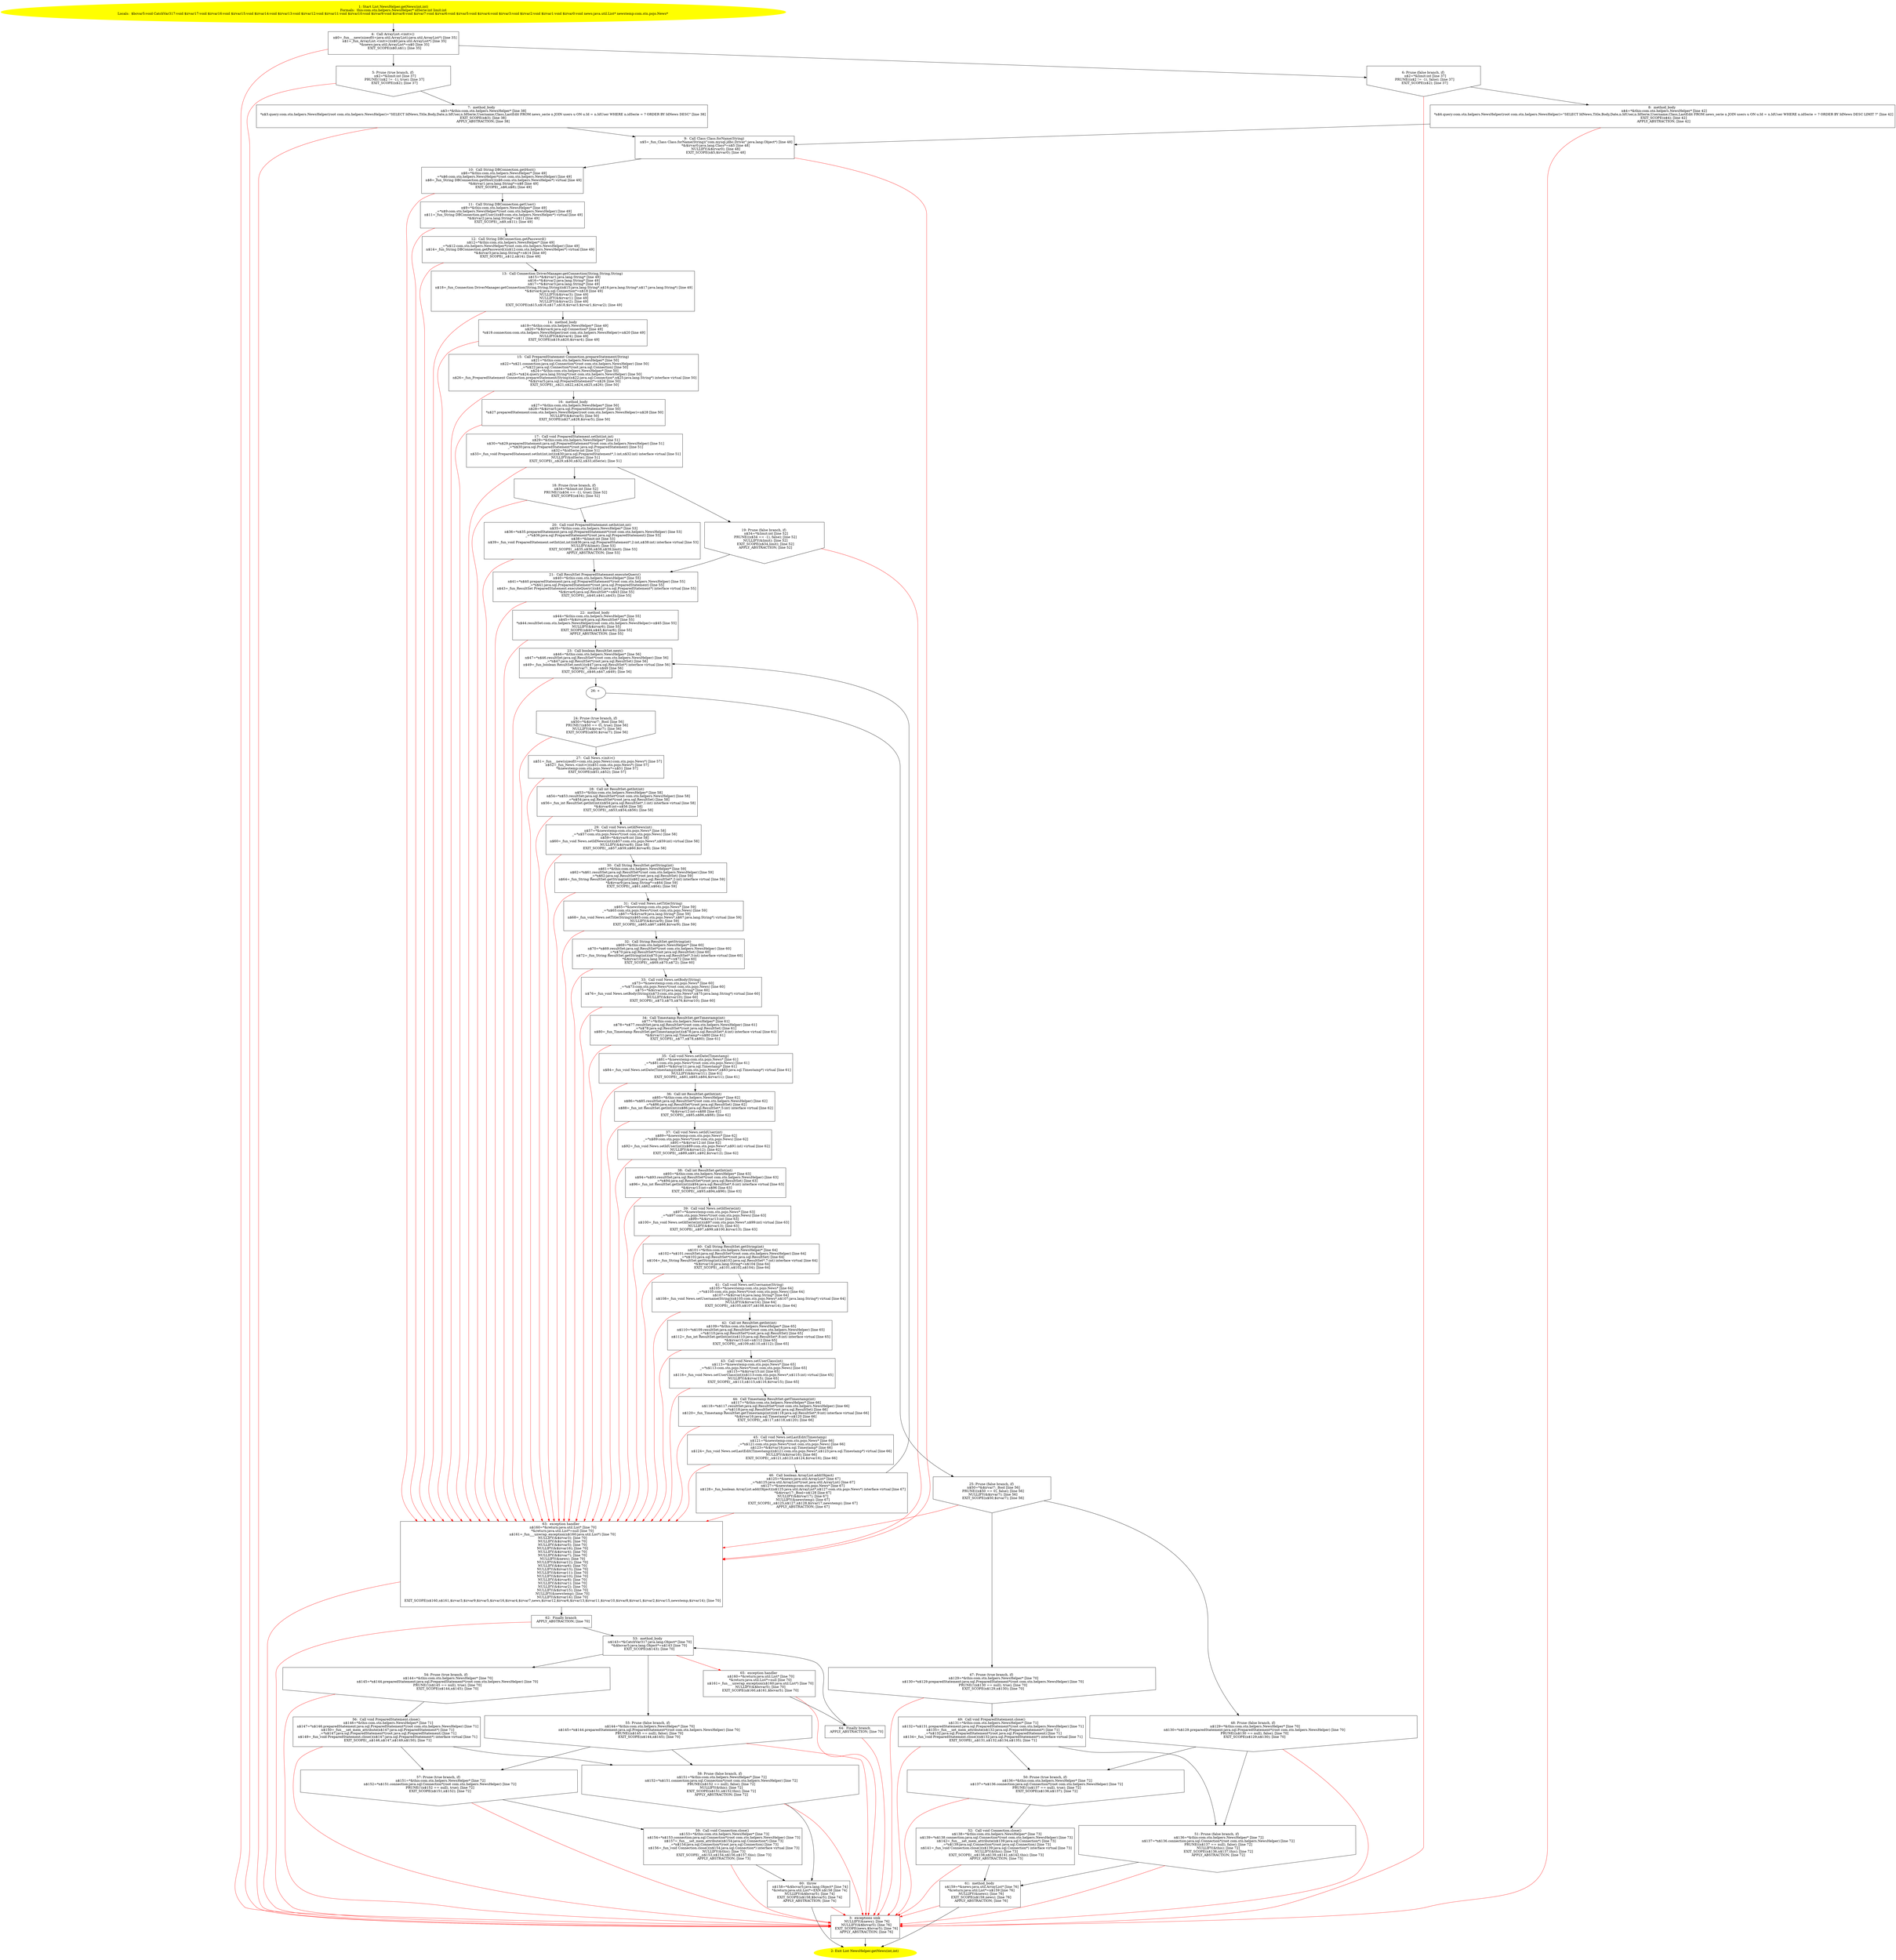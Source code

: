 /* @generated */
digraph cfg {
"com.stn.helpers.NewsHelper.getNews(int,int):java.util.List.8b5c34f546d5bacee451b9cadb6de6cc_1" [label="1: Start List NewsHelper.getNews(int,int)\nFormals:  this:com.stn.helpers.NewsHelper* idSerie:int limit:int\nLocals:  $bcvar5:void CatchVar317:void $irvar17:void $irvar16:void $irvar15:void $irvar14:void $irvar13:void $irvar12:void $irvar11:void $irvar10:void $irvar9:void $irvar8:void $irvar7:void $irvar6:void $irvar5:void $irvar4:void $irvar3:void $irvar2:void $irvar1:void $irvar0:void news:java.util.List* newstemp:com.stn.pojo.News* \n  " color=yellow style=filled]
	

	 "com.stn.helpers.NewsHelper.getNews(int,int):java.util.List.8b5c34f546d5bacee451b9cadb6de6cc_1" -> "com.stn.helpers.NewsHelper.getNews(int,int):java.util.List.8b5c34f546d5bacee451b9cadb6de6cc_4" ;
"com.stn.helpers.NewsHelper.getNews(int,int):java.util.List.8b5c34f546d5bacee451b9cadb6de6cc_2" [label="2: Exit List NewsHelper.getNews(int,int) \n  " color=yellow style=filled]
	

"com.stn.helpers.NewsHelper.getNews(int,int):java.util.List.8b5c34f546d5bacee451b9cadb6de6cc_3" [label="3:  exceptions sink \n   NULLIFY(&news); [line 76]\n  NULLIFY(&$bcvar5); [line 76]\n  EXIT_SCOPE(news,$bcvar5); [line 76]\n  APPLY_ABSTRACTION; [line 76]\n " shape="box"]
	

	 "com.stn.helpers.NewsHelper.getNews(int,int):java.util.List.8b5c34f546d5bacee451b9cadb6de6cc_3" -> "com.stn.helpers.NewsHelper.getNews(int,int):java.util.List.8b5c34f546d5bacee451b9cadb6de6cc_2" ;
"com.stn.helpers.NewsHelper.getNews(int,int):java.util.List.8b5c34f546d5bacee451b9cadb6de6cc_4" [label="4:  Call ArrayList.<init>() \n   n$0=_fun___new(sizeof(t=java.util.ArrayList):java.util.ArrayList*) [line 35]\n  n$1=_fun_ArrayList.<init>()(n$0:java.util.ArrayList*) [line 35]\n  *&news:java.util.ArrayList*=n$0 [line 35]\n  EXIT_SCOPE(n$0,n$1); [line 35]\n " shape="box"]
	

	 "com.stn.helpers.NewsHelper.getNews(int,int):java.util.List.8b5c34f546d5bacee451b9cadb6de6cc_4" -> "com.stn.helpers.NewsHelper.getNews(int,int):java.util.List.8b5c34f546d5bacee451b9cadb6de6cc_5" ;
	 "com.stn.helpers.NewsHelper.getNews(int,int):java.util.List.8b5c34f546d5bacee451b9cadb6de6cc_4" -> "com.stn.helpers.NewsHelper.getNews(int,int):java.util.List.8b5c34f546d5bacee451b9cadb6de6cc_6" ;
	 "com.stn.helpers.NewsHelper.getNews(int,int):java.util.List.8b5c34f546d5bacee451b9cadb6de6cc_4" -> "com.stn.helpers.NewsHelper.getNews(int,int):java.util.List.8b5c34f546d5bacee451b9cadb6de6cc_3" [color="red" ];
"com.stn.helpers.NewsHelper.getNews(int,int):java.util.List.8b5c34f546d5bacee451b9cadb6de6cc_5" [label="5: Prune (true branch, if) \n   n$2=*&limit:int [line 37]\n  PRUNE(!(n$2 != -1), true); [line 37]\n  EXIT_SCOPE(n$2); [line 37]\n " shape="invhouse"]
	

	 "com.stn.helpers.NewsHelper.getNews(int,int):java.util.List.8b5c34f546d5bacee451b9cadb6de6cc_5" -> "com.stn.helpers.NewsHelper.getNews(int,int):java.util.List.8b5c34f546d5bacee451b9cadb6de6cc_7" ;
	 "com.stn.helpers.NewsHelper.getNews(int,int):java.util.List.8b5c34f546d5bacee451b9cadb6de6cc_5" -> "com.stn.helpers.NewsHelper.getNews(int,int):java.util.List.8b5c34f546d5bacee451b9cadb6de6cc_3" [color="red" ];
"com.stn.helpers.NewsHelper.getNews(int,int):java.util.List.8b5c34f546d5bacee451b9cadb6de6cc_6" [label="6: Prune (false branch, if) \n   n$2=*&limit:int [line 37]\n  PRUNE((n$2 != -1), false); [line 37]\n  EXIT_SCOPE(n$2); [line 37]\n " shape="invhouse"]
	

	 "com.stn.helpers.NewsHelper.getNews(int,int):java.util.List.8b5c34f546d5bacee451b9cadb6de6cc_6" -> "com.stn.helpers.NewsHelper.getNews(int,int):java.util.List.8b5c34f546d5bacee451b9cadb6de6cc_8" ;
	 "com.stn.helpers.NewsHelper.getNews(int,int):java.util.List.8b5c34f546d5bacee451b9cadb6de6cc_6" -> "com.stn.helpers.NewsHelper.getNews(int,int):java.util.List.8b5c34f546d5bacee451b9cadb6de6cc_3" [color="red" ];
"com.stn.helpers.NewsHelper.getNews(int,int):java.util.List.8b5c34f546d5bacee451b9cadb6de6cc_7" [label="7:  method_body \n   n$3=*&this:com.stn.helpers.NewsHelper* [line 38]\n  *n$3.query:com.stn.helpers.NewsHelper(root com.stn.helpers.NewsHelper)=\"SELECT IdNews,Title,Body,Date,n.IdUser,n.IdSerie,Username,Class,LastEdit FROM news_serie n JOIN users u ON u.Id = n.IdUser WHERE n.idSerie = ? ORDER BY IdNews DESC\" [line 38]\n  EXIT_SCOPE(n$3); [line 38]\n  APPLY_ABSTRACTION; [line 38]\n " shape="box"]
	

	 "com.stn.helpers.NewsHelper.getNews(int,int):java.util.List.8b5c34f546d5bacee451b9cadb6de6cc_7" -> "com.stn.helpers.NewsHelper.getNews(int,int):java.util.List.8b5c34f546d5bacee451b9cadb6de6cc_9" ;
	 "com.stn.helpers.NewsHelper.getNews(int,int):java.util.List.8b5c34f546d5bacee451b9cadb6de6cc_7" -> "com.stn.helpers.NewsHelper.getNews(int,int):java.util.List.8b5c34f546d5bacee451b9cadb6de6cc_3" [color="red" ];
"com.stn.helpers.NewsHelper.getNews(int,int):java.util.List.8b5c34f546d5bacee451b9cadb6de6cc_8" [label="8:  method_body \n   n$4=*&this:com.stn.helpers.NewsHelper* [line 42]\n  *n$4.query:com.stn.helpers.NewsHelper(root com.stn.helpers.NewsHelper)=\"SELECT IdNews,Title,Body,Date,n.IdUser,n.IdSerie,Username,Class,LastEdit FROM news_serie n JOIN users u ON u.Id = n.IdUser WHERE n.idSerie = ? ORDER BY IdNews DESC LIMIT ?\" [line 42]\n  EXIT_SCOPE(n$4); [line 42]\n  APPLY_ABSTRACTION; [line 42]\n " shape="box"]
	

	 "com.stn.helpers.NewsHelper.getNews(int,int):java.util.List.8b5c34f546d5bacee451b9cadb6de6cc_8" -> "com.stn.helpers.NewsHelper.getNews(int,int):java.util.List.8b5c34f546d5bacee451b9cadb6de6cc_9" ;
	 "com.stn.helpers.NewsHelper.getNews(int,int):java.util.List.8b5c34f546d5bacee451b9cadb6de6cc_8" -> "com.stn.helpers.NewsHelper.getNews(int,int):java.util.List.8b5c34f546d5bacee451b9cadb6de6cc_3" [color="red" ];
"com.stn.helpers.NewsHelper.getNews(int,int):java.util.List.8b5c34f546d5bacee451b9cadb6de6cc_9" [label="9:  Call Class Class.forName(String) \n   n$5=_fun_Class Class.forName(String)(\"com.mysql.jdbc.Driver\":java.lang.Object*) [line 48]\n  *&$irvar0:java.lang.Class*=n$5 [line 48]\n  NULLIFY(&$irvar0); [line 48]\n  EXIT_SCOPE(n$5,$irvar0); [line 48]\n " shape="box"]
	

	 "com.stn.helpers.NewsHelper.getNews(int,int):java.util.List.8b5c34f546d5bacee451b9cadb6de6cc_9" -> "com.stn.helpers.NewsHelper.getNews(int,int):java.util.List.8b5c34f546d5bacee451b9cadb6de6cc_10" ;
	 "com.stn.helpers.NewsHelper.getNews(int,int):java.util.List.8b5c34f546d5bacee451b9cadb6de6cc_9" -> "com.stn.helpers.NewsHelper.getNews(int,int):java.util.List.8b5c34f546d5bacee451b9cadb6de6cc_63" [color="red" ];
"com.stn.helpers.NewsHelper.getNews(int,int):java.util.List.8b5c34f546d5bacee451b9cadb6de6cc_10" [label="10:  Call String DBConnection.getHost() \n   n$6=*&this:com.stn.helpers.NewsHelper* [line 49]\n  _=*n$6:com.stn.helpers.NewsHelper*(root com.stn.helpers.NewsHelper) [line 49]\n  n$8=_fun_String DBConnection.getHost()(n$6:com.stn.helpers.NewsHelper*) virtual [line 49]\n  *&$irvar1:java.lang.String*=n$8 [line 49]\n  EXIT_SCOPE(_,n$6,n$8); [line 49]\n " shape="box"]
	

	 "com.stn.helpers.NewsHelper.getNews(int,int):java.util.List.8b5c34f546d5bacee451b9cadb6de6cc_10" -> "com.stn.helpers.NewsHelper.getNews(int,int):java.util.List.8b5c34f546d5bacee451b9cadb6de6cc_11" ;
	 "com.stn.helpers.NewsHelper.getNews(int,int):java.util.List.8b5c34f546d5bacee451b9cadb6de6cc_10" -> "com.stn.helpers.NewsHelper.getNews(int,int):java.util.List.8b5c34f546d5bacee451b9cadb6de6cc_63" [color="red" ];
"com.stn.helpers.NewsHelper.getNews(int,int):java.util.List.8b5c34f546d5bacee451b9cadb6de6cc_11" [label="11:  Call String DBConnection.getUser() \n   n$9=*&this:com.stn.helpers.NewsHelper* [line 49]\n  _=*n$9:com.stn.helpers.NewsHelper*(root com.stn.helpers.NewsHelper) [line 49]\n  n$11=_fun_String DBConnection.getUser()(n$9:com.stn.helpers.NewsHelper*) virtual [line 49]\n  *&$irvar2:java.lang.String*=n$11 [line 49]\n  EXIT_SCOPE(_,n$9,n$11); [line 49]\n " shape="box"]
	

	 "com.stn.helpers.NewsHelper.getNews(int,int):java.util.List.8b5c34f546d5bacee451b9cadb6de6cc_11" -> "com.stn.helpers.NewsHelper.getNews(int,int):java.util.List.8b5c34f546d5bacee451b9cadb6de6cc_12" ;
	 "com.stn.helpers.NewsHelper.getNews(int,int):java.util.List.8b5c34f546d5bacee451b9cadb6de6cc_11" -> "com.stn.helpers.NewsHelper.getNews(int,int):java.util.List.8b5c34f546d5bacee451b9cadb6de6cc_63" [color="red" ];
"com.stn.helpers.NewsHelper.getNews(int,int):java.util.List.8b5c34f546d5bacee451b9cadb6de6cc_12" [label="12:  Call String DBConnection.getPassword() \n   n$12=*&this:com.stn.helpers.NewsHelper* [line 49]\n  _=*n$12:com.stn.helpers.NewsHelper*(root com.stn.helpers.NewsHelper) [line 49]\n  n$14=_fun_String DBConnection.getPassword()(n$12:com.stn.helpers.NewsHelper*) virtual [line 49]\n  *&$irvar3:java.lang.String*=n$14 [line 49]\n  EXIT_SCOPE(_,n$12,n$14); [line 49]\n " shape="box"]
	

	 "com.stn.helpers.NewsHelper.getNews(int,int):java.util.List.8b5c34f546d5bacee451b9cadb6de6cc_12" -> "com.stn.helpers.NewsHelper.getNews(int,int):java.util.List.8b5c34f546d5bacee451b9cadb6de6cc_13" ;
	 "com.stn.helpers.NewsHelper.getNews(int,int):java.util.List.8b5c34f546d5bacee451b9cadb6de6cc_12" -> "com.stn.helpers.NewsHelper.getNews(int,int):java.util.List.8b5c34f546d5bacee451b9cadb6de6cc_63" [color="red" ];
"com.stn.helpers.NewsHelper.getNews(int,int):java.util.List.8b5c34f546d5bacee451b9cadb6de6cc_13" [label="13:  Call Connection DriverManager.getConnection(String,String,String) \n   n$15=*&$irvar1:java.lang.String* [line 49]\n  n$16=*&$irvar2:java.lang.String* [line 49]\n  n$17=*&$irvar3:java.lang.String* [line 49]\n  n$18=_fun_Connection DriverManager.getConnection(String,String,String)(n$15:java.lang.String*,n$16:java.lang.String*,n$17:java.lang.String*) [line 49]\n  *&$irvar4:java.sql.Connection*=n$18 [line 49]\n  NULLIFY(&$irvar3); [line 49]\n  NULLIFY(&$irvar1); [line 49]\n  NULLIFY(&$irvar2); [line 49]\n  EXIT_SCOPE(n$15,n$16,n$17,n$18,$irvar3,$irvar1,$irvar2); [line 49]\n " shape="box"]
	

	 "com.stn.helpers.NewsHelper.getNews(int,int):java.util.List.8b5c34f546d5bacee451b9cadb6de6cc_13" -> "com.stn.helpers.NewsHelper.getNews(int,int):java.util.List.8b5c34f546d5bacee451b9cadb6de6cc_14" ;
	 "com.stn.helpers.NewsHelper.getNews(int,int):java.util.List.8b5c34f546d5bacee451b9cadb6de6cc_13" -> "com.stn.helpers.NewsHelper.getNews(int,int):java.util.List.8b5c34f546d5bacee451b9cadb6de6cc_63" [color="red" ];
"com.stn.helpers.NewsHelper.getNews(int,int):java.util.List.8b5c34f546d5bacee451b9cadb6de6cc_14" [label="14:  method_body \n   n$19=*&this:com.stn.helpers.NewsHelper* [line 49]\n  n$20=*&$irvar4:java.sql.Connection* [line 49]\n  *n$19.connection:com.stn.helpers.NewsHelper(root com.stn.helpers.NewsHelper)=n$20 [line 49]\n  NULLIFY(&$irvar4); [line 49]\n  EXIT_SCOPE(n$19,n$20,$irvar4); [line 49]\n " shape="box"]
	

	 "com.stn.helpers.NewsHelper.getNews(int,int):java.util.List.8b5c34f546d5bacee451b9cadb6de6cc_14" -> "com.stn.helpers.NewsHelper.getNews(int,int):java.util.List.8b5c34f546d5bacee451b9cadb6de6cc_15" ;
	 "com.stn.helpers.NewsHelper.getNews(int,int):java.util.List.8b5c34f546d5bacee451b9cadb6de6cc_14" -> "com.stn.helpers.NewsHelper.getNews(int,int):java.util.List.8b5c34f546d5bacee451b9cadb6de6cc_63" [color="red" ];
"com.stn.helpers.NewsHelper.getNews(int,int):java.util.List.8b5c34f546d5bacee451b9cadb6de6cc_15" [label="15:  Call PreparedStatement Connection.prepareStatement(String) \n   n$21=*&this:com.stn.helpers.NewsHelper* [line 50]\n  n$22=*n$21.connection:java.sql.Connection*(root com.stn.helpers.NewsHelper) [line 50]\n  _=*n$22:java.sql.Connection*(root java.sql.Connection) [line 50]\n  n$24=*&this:com.stn.helpers.NewsHelper* [line 50]\n  n$25=*n$24.query:java.lang.String*(root com.stn.helpers.NewsHelper) [line 50]\n  n$26=_fun_PreparedStatement Connection.prepareStatement(String)(n$22:java.sql.Connection*,n$25:java.lang.String*) interface virtual [line 50]\n  *&$irvar5:java.sql.PreparedStatement*=n$26 [line 50]\n  EXIT_SCOPE(_,n$21,n$22,n$24,n$25,n$26); [line 50]\n " shape="box"]
	

	 "com.stn.helpers.NewsHelper.getNews(int,int):java.util.List.8b5c34f546d5bacee451b9cadb6de6cc_15" -> "com.stn.helpers.NewsHelper.getNews(int,int):java.util.List.8b5c34f546d5bacee451b9cadb6de6cc_16" ;
	 "com.stn.helpers.NewsHelper.getNews(int,int):java.util.List.8b5c34f546d5bacee451b9cadb6de6cc_15" -> "com.stn.helpers.NewsHelper.getNews(int,int):java.util.List.8b5c34f546d5bacee451b9cadb6de6cc_63" [color="red" ];
"com.stn.helpers.NewsHelper.getNews(int,int):java.util.List.8b5c34f546d5bacee451b9cadb6de6cc_16" [label="16:  method_body \n   n$27=*&this:com.stn.helpers.NewsHelper* [line 50]\n  n$28=*&$irvar5:java.sql.PreparedStatement* [line 50]\n  *n$27.preparedStatement:com.stn.helpers.NewsHelper(root com.stn.helpers.NewsHelper)=n$28 [line 50]\n  NULLIFY(&$irvar5); [line 50]\n  EXIT_SCOPE(n$27,n$28,$irvar5); [line 50]\n " shape="box"]
	

	 "com.stn.helpers.NewsHelper.getNews(int,int):java.util.List.8b5c34f546d5bacee451b9cadb6de6cc_16" -> "com.stn.helpers.NewsHelper.getNews(int,int):java.util.List.8b5c34f546d5bacee451b9cadb6de6cc_17" ;
	 "com.stn.helpers.NewsHelper.getNews(int,int):java.util.List.8b5c34f546d5bacee451b9cadb6de6cc_16" -> "com.stn.helpers.NewsHelper.getNews(int,int):java.util.List.8b5c34f546d5bacee451b9cadb6de6cc_63" [color="red" ];
"com.stn.helpers.NewsHelper.getNews(int,int):java.util.List.8b5c34f546d5bacee451b9cadb6de6cc_17" [label="17:  Call void PreparedStatement.setInt(int,int) \n   n$29=*&this:com.stn.helpers.NewsHelper* [line 51]\n  n$30=*n$29.preparedStatement:java.sql.PreparedStatement*(root com.stn.helpers.NewsHelper) [line 51]\n  _=*n$30:java.sql.PreparedStatement*(root java.sql.PreparedStatement) [line 51]\n  n$32=*&idSerie:int [line 51]\n  n$33=_fun_void PreparedStatement.setInt(int,int)(n$30:java.sql.PreparedStatement*,1:int,n$32:int) interface virtual [line 51]\n  NULLIFY(&idSerie); [line 51]\n  EXIT_SCOPE(_,n$29,n$30,n$32,n$33,idSerie); [line 51]\n " shape="box"]
	

	 "com.stn.helpers.NewsHelper.getNews(int,int):java.util.List.8b5c34f546d5bacee451b9cadb6de6cc_17" -> "com.stn.helpers.NewsHelper.getNews(int,int):java.util.List.8b5c34f546d5bacee451b9cadb6de6cc_18" ;
	 "com.stn.helpers.NewsHelper.getNews(int,int):java.util.List.8b5c34f546d5bacee451b9cadb6de6cc_17" -> "com.stn.helpers.NewsHelper.getNews(int,int):java.util.List.8b5c34f546d5bacee451b9cadb6de6cc_19" ;
	 "com.stn.helpers.NewsHelper.getNews(int,int):java.util.List.8b5c34f546d5bacee451b9cadb6de6cc_17" -> "com.stn.helpers.NewsHelper.getNews(int,int):java.util.List.8b5c34f546d5bacee451b9cadb6de6cc_63" [color="red" ];
"com.stn.helpers.NewsHelper.getNews(int,int):java.util.List.8b5c34f546d5bacee451b9cadb6de6cc_18" [label="18: Prune (true branch, if) \n   n$34=*&limit:int [line 52]\n  PRUNE(!(n$34 == -1), true); [line 52]\n  EXIT_SCOPE(n$34); [line 52]\n " shape="invhouse"]
	

	 "com.stn.helpers.NewsHelper.getNews(int,int):java.util.List.8b5c34f546d5bacee451b9cadb6de6cc_18" -> "com.stn.helpers.NewsHelper.getNews(int,int):java.util.List.8b5c34f546d5bacee451b9cadb6de6cc_20" ;
	 "com.stn.helpers.NewsHelper.getNews(int,int):java.util.List.8b5c34f546d5bacee451b9cadb6de6cc_18" -> "com.stn.helpers.NewsHelper.getNews(int,int):java.util.List.8b5c34f546d5bacee451b9cadb6de6cc_63" [color="red" ];
"com.stn.helpers.NewsHelper.getNews(int,int):java.util.List.8b5c34f546d5bacee451b9cadb6de6cc_19" [label="19: Prune (false branch, if) \n   n$34=*&limit:int [line 52]\n  PRUNE((n$34 == -1), false); [line 52]\n  NULLIFY(&limit); [line 52]\n  EXIT_SCOPE(n$34,limit); [line 52]\n  APPLY_ABSTRACTION; [line 52]\n " shape="invhouse"]
	

	 "com.stn.helpers.NewsHelper.getNews(int,int):java.util.List.8b5c34f546d5bacee451b9cadb6de6cc_19" -> "com.stn.helpers.NewsHelper.getNews(int,int):java.util.List.8b5c34f546d5bacee451b9cadb6de6cc_21" ;
	 "com.stn.helpers.NewsHelper.getNews(int,int):java.util.List.8b5c34f546d5bacee451b9cadb6de6cc_19" -> "com.stn.helpers.NewsHelper.getNews(int,int):java.util.List.8b5c34f546d5bacee451b9cadb6de6cc_63" [color="red" ];
"com.stn.helpers.NewsHelper.getNews(int,int):java.util.List.8b5c34f546d5bacee451b9cadb6de6cc_20" [label="20:  Call void PreparedStatement.setInt(int,int) \n   n$35=*&this:com.stn.helpers.NewsHelper* [line 53]\n  n$36=*n$35.preparedStatement:java.sql.PreparedStatement*(root com.stn.helpers.NewsHelper) [line 53]\n  _=*n$36:java.sql.PreparedStatement*(root java.sql.PreparedStatement) [line 53]\n  n$38=*&limit:int [line 53]\n  n$39=_fun_void PreparedStatement.setInt(int,int)(n$36:java.sql.PreparedStatement*,2:int,n$38:int) interface virtual [line 53]\n  NULLIFY(&limit); [line 53]\n  EXIT_SCOPE(_,n$35,n$36,n$38,n$39,limit); [line 53]\n  APPLY_ABSTRACTION; [line 53]\n " shape="box"]
	

	 "com.stn.helpers.NewsHelper.getNews(int,int):java.util.List.8b5c34f546d5bacee451b9cadb6de6cc_20" -> "com.stn.helpers.NewsHelper.getNews(int,int):java.util.List.8b5c34f546d5bacee451b9cadb6de6cc_21" ;
	 "com.stn.helpers.NewsHelper.getNews(int,int):java.util.List.8b5c34f546d5bacee451b9cadb6de6cc_20" -> "com.stn.helpers.NewsHelper.getNews(int,int):java.util.List.8b5c34f546d5bacee451b9cadb6de6cc_63" [color="red" ];
"com.stn.helpers.NewsHelper.getNews(int,int):java.util.List.8b5c34f546d5bacee451b9cadb6de6cc_21" [label="21:  Call ResultSet PreparedStatement.executeQuery() \n   n$40=*&this:com.stn.helpers.NewsHelper* [line 55]\n  n$41=*n$40.preparedStatement:java.sql.PreparedStatement*(root com.stn.helpers.NewsHelper) [line 55]\n  _=*n$41:java.sql.PreparedStatement*(root java.sql.PreparedStatement) [line 55]\n  n$43=_fun_ResultSet PreparedStatement.executeQuery()(n$41:java.sql.PreparedStatement*) interface virtual [line 55]\n  *&$irvar6:java.sql.ResultSet*=n$43 [line 55]\n  EXIT_SCOPE(_,n$40,n$41,n$43); [line 55]\n " shape="box"]
	

	 "com.stn.helpers.NewsHelper.getNews(int,int):java.util.List.8b5c34f546d5bacee451b9cadb6de6cc_21" -> "com.stn.helpers.NewsHelper.getNews(int,int):java.util.List.8b5c34f546d5bacee451b9cadb6de6cc_22" ;
	 "com.stn.helpers.NewsHelper.getNews(int,int):java.util.List.8b5c34f546d5bacee451b9cadb6de6cc_21" -> "com.stn.helpers.NewsHelper.getNews(int,int):java.util.List.8b5c34f546d5bacee451b9cadb6de6cc_63" [color="red" ];
"com.stn.helpers.NewsHelper.getNews(int,int):java.util.List.8b5c34f546d5bacee451b9cadb6de6cc_22" [label="22:  method_body \n   n$44=*&this:com.stn.helpers.NewsHelper* [line 55]\n  n$45=*&$irvar6:java.sql.ResultSet* [line 55]\n  *n$44.resultSet:com.stn.helpers.NewsHelper(root com.stn.helpers.NewsHelper)=n$45 [line 55]\n  NULLIFY(&$irvar6); [line 55]\n  EXIT_SCOPE(n$44,n$45,$irvar6); [line 55]\n  APPLY_ABSTRACTION; [line 55]\n " shape="box"]
	

	 "com.stn.helpers.NewsHelper.getNews(int,int):java.util.List.8b5c34f546d5bacee451b9cadb6de6cc_22" -> "com.stn.helpers.NewsHelper.getNews(int,int):java.util.List.8b5c34f546d5bacee451b9cadb6de6cc_23" ;
	 "com.stn.helpers.NewsHelper.getNews(int,int):java.util.List.8b5c34f546d5bacee451b9cadb6de6cc_22" -> "com.stn.helpers.NewsHelper.getNews(int,int):java.util.List.8b5c34f546d5bacee451b9cadb6de6cc_63" [color="red" ];
"com.stn.helpers.NewsHelper.getNews(int,int):java.util.List.8b5c34f546d5bacee451b9cadb6de6cc_23" [label="23:  Call boolean ResultSet.next() \n   n$46=*&this:com.stn.helpers.NewsHelper* [line 56]\n  n$47=*n$46.resultSet:java.sql.ResultSet*(root com.stn.helpers.NewsHelper) [line 56]\n  _=*n$47:java.sql.ResultSet*(root java.sql.ResultSet) [line 56]\n  n$49=_fun_boolean ResultSet.next()(n$47:java.sql.ResultSet*) interface virtual [line 56]\n  *&$irvar7:_Bool=n$49 [line 56]\n  EXIT_SCOPE(_,n$46,n$47,n$49); [line 56]\n " shape="box"]
	

	 "com.stn.helpers.NewsHelper.getNews(int,int):java.util.List.8b5c34f546d5bacee451b9cadb6de6cc_23" -> "com.stn.helpers.NewsHelper.getNews(int,int):java.util.List.8b5c34f546d5bacee451b9cadb6de6cc_26" ;
	 "com.stn.helpers.NewsHelper.getNews(int,int):java.util.List.8b5c34f546d5bacee451b9cadb6de6cc_23" -> "com.stn.helpers.NewsHelper.getNews(int,int):java.util.List.8b5c34f546d5bacee451b9cadb6de6cc_63" [color="red" ];
"com.stn.helpers.NewsHelper.getNews(int,int):java.util.List.8b5c34f546d5bacee451b9cadb6de6cc_24" [label="24: Prune (true branch, if) \n   n$50=*&$irvar7:_Bool [line 56]\n  PRUNE(!(n$50 == 0), true); [line 56]\n  NULLIFY(&$irvar7); [line 56]\n  EXIT_SCOPE(n$50,$irvar7); [line 56]\n " shape="invhouse"]
	

	 "com.stn.helpers.NewsHelper.getNews(int,int):java.util.List.8b5c34f546d5bacee451b9cadb6de6cc_24" -> "com.stn.helpers.NewsHelper.getNews(int,int):java.util.List.8b5c34f546d5bacee451b9cadb6de6cc_27" ;
	 "com.stn.helpers.NewsHelper.getNews(int,int):java.util.List.8b5c34f546d5bacee451b9cadb6de6cc_24" -> "com.stn.helpers.NewsHelper.getNews(int,int):java.util.List.8b5c34f546d5bacee451b9cadb6de6cc_63" [color="red" ];
"com.stn.helpers.NewsHelper.getNews(int,int):java.util.List.8b5c34f546d5bacee451b9cadb6de6cc_25" [label="25: Prune (false branch, if) \n   n$50=*&$irvar7:_Bool [line 56]\n  PRUNE((n$50 == 0), false); [line 56]\n  NULLIFY(&$irvar7); [line 56]\n  EXIT_SCOPE(n$50,$irvar7); [line 56]\n " shape="invhouse"]
	

	 "com.stn.helpers.NewsHelper.getNews(int,int):java.util.List.8b5c34f546d5bacee451b9cadb6de6cc_25" -> "com.stn.helpers.NewsHelper.getNews(int,int):java.util.List.8b5c34f546d5bacee451b9cadb6de6cc_47" ;
	 "com.stn.helpers.NewsHelper.getNews(int,int):java.util.List.8b5c34f546d5bacee451b9cadb6de6cc_25" -> "com.stn.helpers.NewsHelper.getNews(int,int):java.util.List.8b5c34f546d5bacee451b9cadb6de6cc_48" ;
	 "com.stn.helpers.NewsHelper.getNews(int,int):java.util.List.8b5c34f546d5bacee451b9cadb6de6cc_25" -> "com.stn.helpers.NewsHelper.getNews(int,int):java.util.List.8b5c34f546d5bacee451b9cadb6de6cc_63" [color="red" ];
"com.stn.helpers.NewsHelper.getNews(int,int):java.util.List.8b5c34f546d5bacee451b9cadb6de6cc_26" [label="26: + \n  " ]
	

	 "com.stn.helpers.NewsHelper.getNews(int,int):java.util.List.8b5c34f546d5bacee451b9cadb6de6cc_26" -> "com.stn.helpers.NewsHelper.getNews(int,int):java.util.List.8b5c34f546d5bacee451b9cadb6de6cc_24" ;
	 "com.stn.helpers.NewsHelper.getNews(int,int):java.util.List.8b5c34f546d5bacee451b9cadb6de6cc_26" -> "com.stn.helpers.NewsHelper.getNews(int,int):java.util.List.8b5c34f546d5bacee451b9cadb6de6cc_25" ;
"com.stn.helpers.NewsHelper.getNews(int,int):java.util.List.8b5c34f546d5bacee451b9cadb6de6cc_27" [label="27:  Call News.<init>() \n   n$51=_fun___new(sizeof(t=com.stn.pojo.News):com.stn.pojo.News*) [line 57]\n  n$52=_fun_News.<init>()(n$51:com.stn.pojo.News*) [line 57]\n  *&newstemp:com.stn.pojo.News*=n$51 [line 57]\n  EXIT_SCOPE(n$51,n$52); [line 57]\n " shape="box"]
	

	 "com.stn.helpers.NewsHelper.getNews(int,int):java.util.List.8b5c34f546d5bacee451b9cadb6de6cc_27" -> "com.stn.helpers.NewsHelper.getNews(int,int):java.util.List.8b5c34f546d5bacee451b9cadb6de6cc_28" ;
	 "com.stn.helpers.NewsHelper.getNews(int,int):java.util.List.8b5c34f546d5bacee451b9cadb6de6cc_27" -> "com.stn.helpers.NewsHelper.getNews(int,int):java.util.List.8b5c34f546d5bacee451b9cadb6de6cc_63" [color="red" ];
"com.stn.helpers.NewsHelper.getNews(int,int):java.util.List.8b5c34f546d5bacee451b9cadb6de6cc_28" [label="28:  Call int ResultSet.getInt(int) \n   n$53=*&this:com.stn.helpers.NewsHelper* [line 58]\n  n$54=*n$53.resultSet:java.sql.ResultSet*(root com.stn.helpers.NewsHelper) [line 58]\n  _=*n$54:java.sql.ResultSet*(root java.sql.ResultSet) [line 58]\n  n$56=_fun_int ResultSet.getInt(int)(n$54:java.sql.ResultSet*,1:int) interface virtual [line 58]\n  *&$irvar8:int=n$56 [line 58]\n  EXIT_SCOPE(_,n$53,n$54,n$56); [line 58]\n " shape="box"]
	

	 "com.stn.helpers.NewsHelper.getNews(int,int):java.util.List.8b5c34f546d5bacee451b9cadb6de6cc_28" -> "com.stn.helpers.NewsHelper.getNews(int,int):java.util.List.8b5c34f546d5bacee451b9cadb6de6cc_29" ;
	 "com.stn.helpers.NewsHelper.getNews(int,int):java.util.List.8b5c34f546d5bacee451b9cadb6de6cc_28" -> "com.stn.helpers.NewsHelper.getNews(int,int):java.util.List.8b5c34f546d5bacee451b9cadb6de6cc_63" [color="red" ];
"com.stn.helpers.NewsHelper.getNews(int,int):java.util.List.8b5c34f546d5bacee451b9cadb6de6cc_29" [label="29:  Call void News.setIdNews(int) \n   n$57=*&newstemp:com.stn.pojo.News* [line 58]\n  _=*n$57:com.stn.pojo.News*(root com.stn.pojo.News) [line 58]\n  n$59=*&$irvar8:int [line 58]\n  n$60=_fun_void News.setIdNews(int)(n$57:com.stn.pojo.News*,n$59:int) virtual [line 58]\n  NULLIFY(&$irvar8); [line 58]\n  EXIT_SCOPE(_,n$57,n$59,n$60,$irvar8); [line 58]\n " shape="box"]
	

	 "com.stn.helpers.NewsHelper.getNews(int,int):java.util.List.8b5c34f546d5bacee451b9cadb6de6cc_29" -> "com.stn.helpers.NewsHelper.getNews(int,int):java.util.List.8b5c34f546d5bacee451b9cadb6de6cc_30" ;
	 "com.stn.helpers.NewsHelper.getNews(int,int):java.util.List.8b5c34f546d5bacee451b9cadb6de6cc_29" -> "com.stn.helpers.NewsHelper.getNews(int,int):java.util.List.8b5c34f546d5bacee451b9cadb6de6cc_63" [color="red" ];
"com.stn.helpers.NewsHelper.getNews(int,int):java.util.List.8b5c34f546d5bacee451b9cadb6de6cc_30" [label="30:  Call String ResultSet.getString(int) \n   n$61=*&this:com.stn.helpers.NewsHelper* [line 59]\n  n$62=*n$61.resultSet:java.sql.ResultSet*(root com.stn.helpers.NewsHelper) [line 59]\n  _=*n$62:java.sql.ResultSet*(root java.sql.ResultSet) [line 59]\n  n$64=_fun_String ResultSet.getString(int)(n$62:java.sql.ResultSet*,2:int) interface virtual [line 59]\n  *&$irvar9:java.lang.String*=n$64 [line 59]\n  EXIT_SCOPE(_,n$61,n$62,n$64); [line 59]\n " shape="box"]
	

	 "com.stn.helpers.NewsHelper.getNews(int,int):java.util.List.8b5c34f546d5bacee451b9cadb6de6cc_30" -> "com.stn.helpers.NewsHelper.getNews(int,int):java.util.List.8b5c34f546d5bacee451b9cadb6de6cc_31" ;
	 "com.stn.helpers.NewsHelper.getNews(int,int):java.util.List.8b5c34f546d5bacee451b9cadb6de6cc_30" -> "com.stn.helpers.NewsHelper.getNews(int,int):java.util.List.8b5c34f546d5bacee451b9cadb6de6cc_63" [color="red" ];
"com.stn.helpers.NewsHelper.getNews(int,int):java.util.List.8b5c34f546d5bacee451b9cadb6de6cc_31" [label="31:  Call void News.setTitle(String) \n   n$65=*&newstemp:com.stn.pojo.News* [line 59]\n  _=*n$65:com.stn.pojo.News*(root com.stn.pojo.News) [line 59]\n  n$67=*&$irvar9:java.lang.String* [line 59]\n  n$68=_fun_void News.setTitle(String)(n$65:com.stn.pojo.News*,n$67:java.lang.String*) virtual [line 59]\n  NULLIFY(&$irvar9); [line 59]\n  EXIT_SCOPE(_,n$65,n$67,n$68,$irvar9); [line 59]\n " shape="box"]
	

	 "com.stn.helpers.NewsHelper.getNews(int,int):java.util.List.8b5c34f546d5bacee451b9cadb6de6cc_31" -> "com.stn.helpers.NewsHelper.getNews(int,int):java.util.List.8b5c34f546d5bacee451b9cadb6de6cc_32" ;
	 "com.stn.helpers.NewsHelper.getNews(int,int):java.util.List.8b5c34f546d5bacee451b9cadb6de6cc_31" -> "com.stn.helpers.NewsHelper.getNews(int,int):java.util.List.8b5c34f546d5bacee451b9cadb6de6cc_63" [color="red" ];
"com.stn.helpers.NewsHelper.getNews(int,int):java.util.List.8b5c34f546d5bacee451b9cadb6de6cc_32" [label="32:  Call String ResultSet.getString(int) \n   n$69=*&this:com.stn.helpers.NewsHelper* [line 60]\n  n$70=*n$69.resultSet:java.sql.ResultSet*(root com.stn.helpers.NewsHelper) [line 60]\n  _=*n$70:java.sql.ResultSet*(root java.sql.ResultSet) [line 60]\n  n$72=_fun_String ResultSet.getString(int)(n$70:java.sql.ResultSet*,3:int) interface virtual [line 60]\n  *&$irvar10:java.lang.String*=n$72 [line 60]\n  EXIT_SCOPE(_,n$69,n$70,n$72); [line 60]\n " shape="box"]
	

	 "com.stn.helpers.NewsHelper.getNews(int,int):java.util.List.8b5c34f546d5bacee451b9cadb6de6cc_32" -> "com.stn.helpers.NewsHelper.getNews(int,int):java.util.List.8b5c34f546d5bacee451b9cadb6de6cc_33" ;
	 "com.stn.helpers.NewsHelper.getNews(int,int):java.util.List.8b5c34f546d5bacee451b9cadb6de6cc_32" -> "com.stn.helpers.NewsHelper.getNews(int,int):java.util.List.8b5c34f546d5bacee451b9cadb6de6cc_63" [color="red" ];
"com.stn.helpers.NewsHelper.getNews(int,int):java.util.List.8b5c34f546d5bacee451b9cadb6de6cc_33" [label="33:  Call void News.setBody(String) \n   n$73=*&newstemp:com.stn.pojo.News* [line 60]\n  _=*n$73:com.stn.pojo.News*(root com.stn.pojo.News) [line 60]\n  n$75=*&$irvar10:java.lang.String* [line 60]\n  n$76=_fun_void News.setBody(String)(n$73:com.stn.pojo.News*,n$75:java.lang.String*) virtual [line 60]\n  NULLIFY(&$irvar10); [line 60]\n  EXIT_SCOPE(_,n$73,n$75,n$76,$irvar10); [line 60]\n " shape="box"]
	

	 "com.stn.helpers.NewsHelper.getNews(int,int):java.util.List.8b5c34f546d5bacee451b9cadb6de6cc_33" -> "com.stn.helpers.NewsHelper.getNews(int,int):java.util.List.8b5c34f546d5bacee451b9cadb6de6cc_34" ;
	 "com.stn.helpers.NewsHelper.getNews(int,int):java.util.List.8b5c34f546d5bacee451b9cadb6de6cc_33" -> "com.stn.helpers.NewsHelper.getNews(int,int):java.util.List.8b5c34f546d5bacee451b9cadb6de6cc_63" [color="red" ];
"com.stn.helpers.NewsHelper.getNews(int,int):java.util.List.8b5c34f546d5bacee451b9cadb6de6cc_34" [label="34:  Call Timestamp ResultSet.getTimestamp(int) \n   n$77=*&this:com.stn.helpers.NewsHelper* [line 61]\n  n$78=*n$77.resultSet:java.sql.ResultSet*(root com.stn.helpers.NewsHelper) [line 61]\n  _=*n$78:java.sql.ResultSet*(root java.sql.ResultSet) [line 61]\n  n$80=_fun_Timestamp ResultSet.getTimestamp(int)(n$78:java.sql.ResultSet*,4:int) interface virtual [line 61]\n  *&$irvar11:java.sql.Timestamp*=n$80 [line 61]\n  EXIT_SCOPE(_,n$77,n$78,n$80); [line 61]\n " shape="box"]
	

	 "com.stn.helpers.NewsHelper.getNews(int,int):java.util.List.8b5c34f546d5bacee451b9cadb6de6cc_34" -> "com.stn.helpers.NewsHelper.getNews(int,int):java.util.List.8b5c34f546d5bacee451b9cadb6de6cc_35" ;
	 "com.stn.helpers.NewsHelper.getNews(int,int):java.util.List.8b5c34f546d5bacee451b9cadb6de6cc_34" -> "com.stn.helpers.NewsHelper.getNews(int,int):java.util.List.8b5c34f546d5bacee451b9cadb6de6cc_63" [color="red" ];
"com.stn.helpers.NewsHelper.getNews(int,int):java.util.List.8b5c34f546d5bacee451b9cadb6de6cc_35" [label="35:  Call void News.setDate(Timestamp) \n   n$81=*&newstemp:com.stn.pojo.News* [line 61]\n  _=*n$81:com.stn.pojo.News*(root com.stn.pojo.News) [line 61]\n  n$83=*&$irvar11:java.sql.Timestamp* [line 61]\n  n$84=_fun_void News.setDate(Timestamp)(n$81:com.stn.pojo.News*,n$83:java.sql.Timestamp*) virtual [line 61]\n  NULLIFY(&$irvar11); [line 61]\n  EXIT_SCOPE(_,n$81,n$83,n$84,$irvar11); [line 61]\n " shape="box"]
	

	 "com.stn.helpers.NewsHelper.getNews(int,int):java.util.List.8b5c34f546d5bacee451b9cadb6de6cc_35" -> "com.stn.helpers.NewsHelper.getNews(int,int):java.util.List.8b5c34f546d5bacee451b9cadb6de6cc_36" ;
	 "com.stn.helpers.NewsHelper.getNews(int,int):java.util.List.8b5c34f546d5bacee451b9cadb6de6cc_35" -> "com.stn.helpers.NewsHelper.getNews(int,int):java.util.List.8b5c34f546d5bacee451b9cadb6de6cc_63" [color="red" ];
"com.stn.helpers.NewsHelper.getNews(int,int):java.util.List.8b5c34f546d5bacee451b9cadb6de6cc_36" [label="36:  Call int ResultSet.getInt(int) \n   n$85=*&this:com.stn.helpers.NewsHelper* [line 62]\n  n$86=*n$85.resultSet:java.sql.ResultSet*(root com.stn.helpers.NewsHelper) [line 62]\n  _=*n$86:java.sql.ResultSet*(root java.sql.ResultSet) [line 62]\n  n$88=_fun_int ResultSet.getInt(int)(n$86:java.sql.ResultSet*,5:int) interface virtual [line 62]\n  *&$irvar12:int=n$88 [line 62]\n  EXIT_SCOPE(_,n$85,n$86,n$88); [line 62]\n " shape="box"]
	

	 "com.stn.helpers.NewsHelper.getNews(int,int):java.util.List.8b5c34f546d5bacee451b9cadb6de6cc_36" -> "com.stn.helpers.NewsHelper.getNews(int,int):java.util.List.8b5c34f546d5bacee451b9cadb6de6cc_37" ;
	 "com.stn.helpers.NewsHelper.getNews(int,int):java.util.List.8b5c34f546d5bacee451b9cadb6de6cc_36" -> "com.stn.helpers.NewsHelper.getNews(int,int):java.util.List.8b5c34f546d5bacee451b9cadb6de6cc_63" [color="red" ];
"com.stn.helpers.NewsHelper.getNews(int,int):java.util.List.8b5c34f546d5bacee451b9cadb6de6cc_37" [label="37:  Call void News.setIdUser(int) \n   n$89=*&newstemp:com.stn.pojo.News* [line 62]\n  _=*n$89:com.stn.pojo.News*(root com.stn.pojo.News) [line 62]\n  n$91=*&$irvar12:int [line 62]\n  n$92=_fun_void News.setIdUser(int)(n$89:com.stn.pojo.News*,n$91:int) virtual [line 62]\n  NULLIFY(&$irvar12); [line 62]\n  EXIT_SCOPE(_,n$89,n$91,n$92,$irvar12); [line 62]\n " shape="box"]
	

	 "com.stn.helpers.NewsHelper.getNews(int,int):java.util.List.8b5c34f546d5bacee451b9cadb6de6cc_37" -> "com.stn.helpers.NewsHelper.getNews(int,int):java.util.List.8b5c34f546d5bacee451b9cadb6de6cc_38" ;
	 "com.stn.helpers.NewsHelper.getNews(int,int):java.util.List.8b5c34f546d5bacee451b9cadb6de6cc_37" -> "com.stn.helpers.NewsHelper.getNews(int,int):java.util.List.8b5c34f546d5bacee451b9cadb6de6cc_63" [color="red" ];
"com.stn.helpers.NewsHelper.getNews(int,int):java.util.List.8b5c34f546d5bacee451b9cadb6de6cc_38" [label="38:  Call int ResultSet.getInt(int) \n   n$93=*&this:com.stn.helpers.NewsHelper* [line 63]\n  n$94=*n$93.resultSet:java.sql.ResultSet*(root com.stn.helpers.NewsHelper) [line 63]\n  _=*n$94:java.sql.ResultSet*(root java.sql.ResultSet) [line 63]\n  n$96=_fun_int ResultSet.getInt(int)(n$94:java.sql.ResultSet*,6:int) interface virtual [line 63]\n  *&$irvar13:int=n$96 [line 63]\n  EXIT_SCOPE(_,n$93,n$94,n$96); [line 63]\n " shape="box"]
	

	 "com.stn.helpers.NewsHelper.getNews(int,int):java.util.List.8b5c34f546d5bacee451b9cadb6de6cc_38" -> "com.stn.helpers.NewsHelper.getNews(int,int):java.util.List.8b5c34f546d5bacee451b9cadb6de6cc_39" ;
	 "com.stn.helpers.NewsHelper.getNews(int,int):java.util.List.8b5c34f546d5bacee451b9cadb6de6cc_38" -> "com.stn.helpers.NewsHelper.getNews(int,int):java.util.List.8b5c34f546d5bacee451b9cadb6de6cc_63" [color="red" ];
"com.stn.helpers.NewsHelper.getNews(int,int):java.util.List.8b5c34f546d5bacee451b9cadb6de6cc_39" [label="39:  Call void News.setIdSerie(int) \n   n$97=*&newstemp:com.stn.pojo.News* [line 63]\n  _=*n$97:com.stn.pojo.News*(root com.stn.pojo.News) [line 63]\n  n$99=*&$irvar13:int [line 63]\n  n$100=_fun_void News.setIdSerie(int)(n$97:com.stn.pojo.News*,n$99:int) virtual [line 63]\n  NULLIFY(&$irvar13); [line 63]\n  EXIT_SCOPE(_,n$97,n$99,n$100,$irvar13); [line 63]\n " shape="box"]
	

	 "com.stn.helpers.NewsHelper.getNews(int,int):java.util.List.8b5c34f546d5bacee451b9cadb6de6cc_39" -> "com.stn.helpers.NewsHelper.getNews(int,int):java.util.List.8b5c34f546d5bacee451b9cadb6de6cc_40" ;
	 "com.stn.helpers.NewsHelper.getNews(int,int):java.util.List.8b5c34f546d5bacee451b9cadb6de6cc_39" -> "com.stn.helpers.NewsHelper.getNews(int,int):java.util.List.8b5c34f546d5bacee451b9cadb6de6cc_63" [color="red" ];
"com.stn.helpers.NewsHelper.getNews(int,int):java.util.List.8b5c34f546d5bacee451b9cadb6de6cc_40" [label="40:  Call String ResultSet.getString(int) \n   n$101=*&this:com.stn.helpers.NewsHelper* [line 64]\n  n$102=*n$101.resultSet:java.sql.ResultSet*(root com.stn.helpers.NewsHelper) [line 64]\n  _=*n$102:java.sql.ResultSet*(root java.sql.ResultSet) [line 64]\n  n$104=_fun_String ResultSet.getString(int)(n$102:java.sql.ResultSet*,7:int) interface virtual [line 64]\n  *&$irvar14:java.lang.String*=n$104 [line 64]\n  EXIT_SCOPE(_,n$101,n$102,n$104); [line 64]\n " shape="box"]
	

	 "com.stn.helpers.NewsHelper.getNews(int,int):java.util.List.8b5c34f546d5bacee451b9cadb6de6cc_40" -> "com.stn.helpers.NewsHelper.getNews(int,int):java.util.List.8b5c34f546d5bacee451b9cadb6de6cc_41" ;
	 "com.stn.helpers.NewsHelper.getNews(int,int):java.util.List.8b5c34f546d5bacee451b9cadb6de6cc_40" -> "com.stn.helpers.NewsHelper.getNews(int,int):java.util.List.8b5c34f546d5bacee451b9cadb6de6cc_63" [color="red" ];
"com.stn.helpers.NewsHelper.getNews(int,int):java.util.List.8b5c34f546d5bacee451b9cadb6de6cc_41" [label="41:  Call void News.setUsername(String) \n   n$105=*&newstemp:com.stn.pojo.News* [line 64]\n  _=*n$105:com.stn.pojo.News*(root com.stn.pojo.News) [line 64]\n  n$107=*&$irvar14:java.lang.String* [line 64]\n  n$108=_fun_void News.setUsername(String)(n$105:com.stn.pojo.News*,n$107:java.lang.String*) virtual [line 64]\n  NULLIFY(&$irvar14); [line 64]\n  EXIT_SCOPE(_,n$105,n$107,n$108,$irvar14); [line 64]\n " shape="box"]
	

	 "com.stn.helpers.NewsHelper.getNews(int,int):java.util.List.8b5c34f546d5bacee451b9cadb6de6cc_41" -> "com.stn.helpers.NewsHelper.getNews(int,int):java.util.List.8b5c34f546d5bacee451b9cadb6de6cc_42" ;
	 "com.stn.helpers.NewsHelper.getNews(int,int):java.util.List.8b5c34f546d5bacee451b9cadb6de6cc_41" -> "com.stn.helpers.NewsHelper.getNews(int,int):java.util.List.8b5c34f546d5bacee451b9cadb6de6cc_63" [color="red" ];
"com.stn.helpers.NewsHelper.getNews(int,int):java.util.List.8b5c34f546d5bacee451b9cadb6de6cc_42" [label="42:  Call int ResultSet.getInt(int) \n   n$109=*&this:com.stn.helpers.NewsHelper* [line 65]\n  n$110=*n$109.resultSet:java.sql.ResultSet*(root com.stn.helpers.NewsHelper) [line 65]\n  _=*n$110:java.sql.ResultSet*(root java.sql.ResultSet) [line 65]\n  n$112=_fun_int ResultSet.getInt(int)(n$110:java.sql.ResultSet*,8:int) interface virtual [line 65]\n  *&$irvar15:int=n$112 [line 65]\n  EXIT_SCOPE(_,n$109,n$110,n$112); [line 65]\n " shape="box"]
	

	 "com.stn.helpers.NewsHelper.getNews(int,int):java.util.List.8b5c34f546d5bacee451b9cadb6de6cc_42" -> "com.stn.helpers.NewsHelper.getNews(int,int):java.util.List.8b5c34f546d5bacee451b9cadb6de6cc_43" ;
	 "com.stn.helpers.NewsHelper.getNews(int,int):java.util.List.8b5c34f546d5bacee451b9cadb6de6cc_42" -> "com.stn.helpers.NewsHelper.getNews(int,int):java.util.List.8b5c34f546d5bacee451b9cadb6de6cc_63" [color="red" ];
"com.stn.helpers.NewsHelper.getNews(int,int):java.util.List.8b5c34f546d5bacee451b9cadb6de6cc_43" [label="43:  Call void News.setUserClass(int) \n   n$113=*&newstemp:com.stn.pojo.News* [line 65]\n  _=*n$113:com.stn.pojo.News*(root com.stn.pojo.News) [line 65]\n  n$115=*&$irvar15:int [line 65]\n  n$116=_fun_void News.setUserClass(int)(n$113:com.stn.pojo.News*,n$115:int) virtual [line 65]\n  NULLIFY(&$irvar15); [line 65]\n  EXIT_SCOPE(_,n$113,n$115,n$116,$irvar15); [line 65]\n " shape="box"]
	

	 "com.stn.helpers.NewsHelper.getNews(int,int):java.util.List.8b5c34f546d5bacee451b9cadb6de6cc_43" -> "com.stn.helpers.NewsHelper.getNews(int,int):java.util.List.8b5c34f546d5bacee451b9cadb6de6cc_44" ;
	 "com.stn.helpers.NewsHelper.getNews(int,int):java.util.List.8b5c34f546d5bacee451b9cadb6de6cc_43" -> "com.stn.helpers.NewsHelper.getNews(int,int):java.util.List.8b5c34f546d5bacee451b9cadb6de6cc_63" [color="red" ];
"com.stn.helpers.NewsHelper.getNews(int,int):java.util.List.8b5c34f546d5bacee451b9cadb6de6cc_44" [label="44:  Call Timestamp ResultSet.getTimestamp(int) \n   n$117=*&this:com.stn.helpers.NewsHelper* [line 66]\n  n$118=*n$117.resultSet:java.sql.ResultSet*(root com.stn.helpers.NewsHelper) [line 66]\n  _=*n$118:java.sql.ResultSet*(root java.sql.ResultSet) [line 66]\n  n$120=_fun_Timestamp ResultSet.getTimestamp(int)(n$118:java.sql.ResultSet*,9:int) interface virtual [line 66]\n  *&$irvar16:java.sql.Timestamp*=n$120 [line 66]\n  EXIT_SCOPE(_,n$117,n$118,n$120); [line 66]\n " shape="box"]
	

	 "com.stn.helpers.NewsHelper.getNews(int,int):java.util.List.8b5c34f546d5bacee451b9cadb6de6cc_44" -> "com.stn.helpers.NewsHelper.getNews(int,int):java.util.List.8b5c34f546d5bacee451b9cadb6de6cc_45" ;
	 "com.stn.helpers.NewsHelper.getNews(int,int):java.util.List.8b5c34f546d5bacee451b9cadb6de6cc_44" -> "com.stn.helpers.NewsHelper.getNews(int,int):java.util.List.8b5c34f546d5bacee451b9cadb6de6cc_63" [color="red" ];
"com.stn.helpers.NewsHelper.getNews(int,int):java.util.List.8b5c34f546d5bacee451b9cadb6de6cc_45" [label="45:  Call void News.setLastEdit(Timestamp) \n   n$121=*&newstemp:com.stn.pojo.News* [line 66]\n  _=*n$121:com.stn.pojo.News*(root com.stn.pojo.News) [line 66]\n  n$123=*&$irvar16:java.sql.Timestamp* [line 66]\n  n$124=_fun_void News.setLastEdit(Timestamp)(n$121:com.stn.pojo.News*,n$123:java.sql.Timestamp*) virtual [line 66]\n  NULLIFY(&$irvar16); [line 66]\n  EXIT_SCOPE(_,n$121,n$123,n$124,$irvar16); [line 66]\n " shape="box"]
	

	 "com.stn.helpers.NewsHelper.getNews(int,int):java.util.List.8b5c34f546d5bacee451b9cadb6de6cc_45" -> "com.stn.helpers.NewsHelper.getNews(int,int):java.util.List.8b5c34f546d5bacee451b9cadb6de6cc_46" ;
	 "com.stn.helpers.NewsHelper.getNews(int,int):java.util.List.8b5c34f546d5bacee451b9cadb6de6cc_45" -> "com.stn.helpers.NewsHelper.getNews(int,int):java.util.List.8b5c34f546d5bacee451b9cadb6de6cc_63" [color="red" ];
"com.stn.helpers.NewsHelper.getNews(int,int):java.util.List.8b5c34f546d5bacee451b9cadb6de6cc_46" [label="46:  Call boolean ArrayList.add(Object) \n   n$125=*&news:java.util.ArrayList* [line 67]\n  _=*n$125:java.util.ArrayList*(root java.util.ArrayList) [line 67]\n  n$127=*&newstemp:com.stn.pojo.News* [line 67]\n  n$128=_fun_boolean ArrayList.add(Object)(n$125:java.util.ArrayList*,n$127:com.stn.pojo.News*) interface virtual [line 67]\n  *&$irvar17:_Bool=n$128 [line 67]\n  NULLIFY(&$irvar17); [line 67]\n  NULLIFY(&newstemp); [line 67]\n  EXIT_SCOPE(_,n$125,n$127,n$128,$irvar17,newstemp); [line 67]\n  APPLY_ABSTRACTION; [line 67]\n " shape="box"]
	

	 "com.stn.helpers.NewsHelper.getNews(int,int):java.util.List.8b5c34f546d5bacee451b9cadb6de6cc_46" -> "com.stn.helpers.NewsHelper.getNews(int,int):java.util.List.8b5c34f546d5bacee451b9cadb6de6cc_23" ;
	 "com.stn.helpers.NewsHelper.getNews(int,int):java.util.List.8b5c34f546d5bacee451b9cadb6de6cc_46" -> "com.stn.helpers.NewsHelper.getNews(int,int):java.util.List.8b5c34f546d5bacee451b9cadb6de6cc_63" [color="red" ];
"com.stn.helpers.NewsHelper.getNews(int,int):java.util.List.8b5c34f546d5bacee451b9cadb6de6cc_47" [label="47: Prune (true branch, if) \n   n$129=*&this:com.stn.helpers.NewsHelper* [line 70]\n  n$130=*n$129.preparedStatement:java.sql.PreparedStatement*(root com.stn.helpers.NewsHelper) [line 70]\n  PRUNE(!(n$130 == null), true); [line 70]\n  EXIT_SCOPE(n$129,n$130); [line 70]\n " shape="invhouse"]
	

	 "com.stn.helpers.NewsHelper.getNews(int,int):java.util.List.8b5c34f546d5bacee451b9cadb6de6cc_47" -> "com.stn.helpers.NewsHelper.getNews(int,int):java.util.List.8b5c34f546d5bacee451b9cadb6de6cc_49" ;
	 "com.stn.helpers.NewsHelper.getNews(int,int):java.util.List.8b5c34f546d5bacee451b9cadb6de6cc_47" -> "com.stn.helpers.NewsHelper.getNews(int,int):java.util.List.8b5c34f546d5bacee451b9cadb6de6cc_3" [color="red" ];
"com.stn.helpers.NewsHelper.getNews(int,int):java.util.List.8b5c34f546d5bacee451b9cadb6de6cc_48" [label="48: Prune (false branch, if) \n   n$129=*&this:com.stn.helpers.NewsHelper* [line 70]\n  n$130=*n$129.preparedStatement:java.sql.PreparedStatement*(root com.stn.helpers.NewsHelper) [line 70]\n  PRUNE((n$130 == null), false); [line 70]\n  EXIT_SCOPE(n$129,n$130); [line 70]\n " shape="invhouse"]
	

	 "com.stn.helpers.NewsHelper.getNews(int,int):java.util.List.8b5c34f546d5bacee451b9cadb6de6cc_48" -> "com.stn.helpers.NewsHelper.getNews(int,int):java.util.List.8b5c34f546d5bacee451b9cadb6de6cc_50" ;
	 "com.stn.helpers.NewsHelper.getNews(int,int):java.util.List.8b5c34f546d5bacee451b9cadb6de6cc_48" -> "com.stn.helpers.NewsHelper.getNews(int,int):java.util.List.8b5c34f546d5bacee451b9cadb6de6cc_51" ;
	 "com.stn.helpers.NewsHelper.getNews(int,int):java.util.List.8b5c34f546d5bacee451b9cadb6de6cc_48" -> "com.stn.helpers.NewsHelper.getNews(int,int):java.util.List.8b5c34f546d5bacee451b9cadb6de6cc_3" [color="red" ];
"com.stn.helpers.NewsHelper.getNews(int,int):java.util.List.8b5c34f546d5bacee451b9cadb6de6cc_49" [label="49:  Call void PreparedStatement.close() \n   n$131=*&this:com.stn.helpers.NewsHelper* [line 71]\n  n$132=*n$131.preparedStatement:java.sql.PreparedStatement*(root com.stn.helpers.NewsHelper) [line 71]\n  n$135=_fun___set_mem_attribute(n$132:java.sql.PreparedStatement*) [line 71]\n  _=*n$132:java.sql.PreparedStatement*(root java.sql.PreparedStatement) [line 71]\n  n$134=_fun_void PreparedStatement.close()(n$132:java.sql.PreparedStatement*) interface virtual [line 71]\n  EXIT_SCOPE(_,n$131,n$132,n$134,n$135); [line 71]\n " shape="box"]
	

	 "com.stn.helpers.NewsHelper.getNews(int,int):java.util.List.8b5c34f546d5bacee451b9cadb6de6cc_49" -> "com.stn.helpers.NewsHelper.getNews(int,int):java.util.List.8b5c34f546d5bacee451b9cadb6de6cc_50" ;
	 "com.stn.helpers.NewsHelper.getNews(int,int):java.util.List.8b5c34f546d5bacee451b9cadb6de6cc_49" -> "com.stn.helpers.NewsHelper.getNews(int,int):java.util.List.8b5c34f546d5bacee451b9cadb6de6cc_51" ;
	 "com.stn.helpers.NewsHelper.getNews(int,int):java.util.List.8b5c34f546d5bacee451b9cadb6de6cc_49" -> "com.stn.helpers.NewsHelper.getNews(int,int):java.util.List.8b5c34f546d5bacee451b9cadb6de6cc_3" [color="red" ];
"com.stn.helpers.NewsHelper.getNews(int,int):java.util.List.8b5c34f546d5bacee451b9cadb6de6cc_50" [label="50: Prune (true branch, if) \n   n$136=*&this:com.stn.helpers.NewsHelper* [line 72]\n  n$137=*n$136.connection:java.sql.Connection*(root com.stn.helpers.NewsHelper) [line 72]\n  PRUNE(!(n$137 == null), true); [line 72]\n  EXIT_SCOPE(n$136,n$137); [line 72]\n " shape="invhouse"]
	

	 "com.stn.helpers.NewsHelper.getNews(int,int):java.util.List.8b5c34f546d5bacee451b9cadb6de6cc_50" -> "com.stn.helpers.NewsHelper.getNews(int,int):java.util.List.8b5c34f546d5bacee451b9cadb6de6cc_52" ;
	 "com.stn.helpers.NewsHelper.getNews(int,int):java.util.List.8b5c34f546d5bacee451b9cadb6de6cc_50" -> "com.stn.helpers.NewsHelper.getNews(int,int):java.util.List.8b5c34f546d5bacee451b9cadb6de6cc_3" [color="red" ];
"com.stn.helpers.NewsHelper.getNews(int,int):java.util.List.8b5c34f546d5bacee451b9cadb6de6cc_51" [label="51: Prune (false branch, if) \n   n$136=*&this:com.stn.helpers.NewsHelper* [line 72]\n  n$137=*n$136.connection:java.sql.Connection*(root com.stn.helpers.NewsHelper) [line 72]\n  PRUNE((n$137 == null), false); [line 72]\n  NULLIFY(&this); [line 72]\n  EXIT_SCOPE(n$136,n$137,this); [line 72]\n  APPLY_ABSTRACTION; [line 72]\n " shape="invhouse"]
	

	 "com.stn.helpers.NewsHelper.getNews(int,int):java.util.List.8b5c34f546d5bacee451b9cadb6de6cc_51" -> "com.stn.helpers.NewsHelper.getNews(int,int):java.util.List.8b5c34f546d5bacee451b9cadb6de6cc_61" ;
	 "com.stn.helpers.NewsHelper.getNews(int,int):java.util.List.8b5c34f546d5bacee451b9cadb6de6cc_51" -> "com.stn.helpers.NewsHelper.getNews(int,int):java.util.List.8b5c34f546d5bacee451b9cadb6de6cc_3" [color="red" ];
"com.stn.helpers.NewsHelper.getNews(int,int):java.util.List.8b5c34f546d5bacee451b9cadb6de6cc_52" [label="52:  Call void Connection.close() \n   n$138=*&this:com.stn.helpers.NewsHelper* [line 73]\n  n$139=*n$138.connection:java.sql.Connection*(root com.stn.helpers.NewsHelper) [line 73]\n  n$142=_fun___set_mem_attribute(n$139:java.sql.Connection*) [line 73]\n  _=*n$139:java.sql.Connection*(root java.sql.Connection) [line 73]\n  n$141=_fun_void Connection.close()(n$139:java.sql.Connection*) interface virtual [line 73]\n  NULLIFY(&this); [line 73]\n  EXIT_SCOPE(_,n$138,n$139,n$141,n$142,this); [line 73]\n  APPLY_ABSTRACTION; [line 73]\n " shape="box"]
	

	 "com.stn.helpers.NewsHelper.getNews(int,int):java.util.List.8b5c34f546d5bacee451b9cadb6de6cc_52" -> "com.stn.helpers.NewsHelper.getNews(int,int):java.util.List.8b5c34f546d5bacee451b9cadb6de6cc_61" ;
	 "com.stn.helpers.NewsHelper.getNews(int,int):java.util.List.8b5c34f546d5bacee451b9cadb6de6cc_52" -> "com.stn.helpers.NewsHelper.getNews(int,int):java.util.List.8b5c34f546d5bacee451b9cadb6de6cc_3" [color="red" ];
"com.stn.helpers.NewsHelper.getNews(int,int):java.util.List.8b5c34f546d5bacee451b9cadb6de6cc_53" [label="53:  method_body \n   n$143=*&CatchVar317:java.lang.Object* [line 70]\n  *&$bcvar5:java.lang.Object*=n$143 [line 70]\n  EXIT_SCOPE(n$143); [line 70]\n " shape="box"]
	

	 "com.stn.helpers.NewsHelper.getNews(int,int):java.util.List.8b5c34f546d5bacee451b9cadb6de6cc_53" -> "com.stn.helpers.NewsHelper.getNews(int,int):java.util.List.8b5c34f546d5bacee451b9cadb6de6cc_54" ;
	 "com.stn.helpers.NewsHelper.getNews(int,int):java.util.List.8b5c34f546d5bacee451b9cadb6de6cc_53" -> "com.stn.helpers.NewsHelper.getNews(int,int):java.util.List.8b5c34f546d5bacee451b9cadb6de6cc_55" ;
	 "com.stn.helpers.NewsHelper.getNews(int,int):java.util.List.8b5c34f546d5bacee451b9cadb6de6cc_53" -> "com.stn.helpers.NewsHelper.getNews(int,int):java.util.List.8b5c34f546d5bacee451b9cadb6de6cc_65" [color="red" ];
"com.stn.helpers.NewsHelper.getNews(int,int):java.util.List.8b5c34f546d5bacee451b9cadb6de6cc_54" [label="54: Prune (true branch, if) \n   n$144=*&this:com.stn.helpers.NewsHelper* [line 70]\n  n$145=*n$144.preparedStatement:java.sql.PreparedStatement*(root com.stn.helpers.NewsHelper) [line 70]\n  PRUNE(!(n$145 == null), true); [line 70]\n  EXIT_SCOPE(n$144,n$145); [line 70]\n " shape="invhouse"]
	

	 "com.stn.helpers.NewsHelper.getNews(int,int):java.util.List.8b5c34f546d5bacee451b9cadb6de6cc_54" -> "com.stn.helpers.NewsHelper.getNews(int,int):java.util.List.8b5c34f546d5bacee451b9cadb6de6cc_56" ;
	 "com.stn.helpers.NewsHelper.getNews(int,int):java.util.List.8b5c34f546d5bacee451b9cadb6de6cc_54" -> "com.stn.helpers.NewsHelper.getNews(int,int):java.util.List.8b5c34f546d5bacee451b9cadb6de6cc_3" [color="red" ];
"com.stn.helpers.NewsHelper.getNews(int,int):java.util.List.8b5c34f546d5bacee451b9cadb6de6cc_55" [label="55: Prune (false branch, if) \n   n$144=*&this:com.stn.helpers.NewsHelper* [line 70]\n  n$145=*n$144.preparedStatement:java.sql.PreparedStatement*(root com.stn.helpers.NewsHelper) [line 70]\n  PRUNE((n$145 == null), false); [line 70]\n  EXIT_SCOPE(n$144,n$145); [line 70]\n " shape="invhouse"]
	

	 "com.stn.helpers.NewsHelper.getNews(int,int):java.util.List.8b5c34f546d5bacee451b9cadb6de6cc_55" -> "com.stn.helpers.NewsHelper.getNews(int,int):java.util.List.8b5c34f546d5bacee451b9cadb6de6cc_57" ;
	 "com.stn.helpers.NewsHelper.getNews(int,int):java.util.List.8b5c34f546d5bacee451b9cadb6de6cc_55" -> "com.stn.helpers.NewsHelper.getNews(int,int):java.util.List.8b5c34f546d5bacee451b9cadb6de6cc_58" ;
	 "com.stn.helpers.NewsHelper.getNews(int,int):java.util.List.8b5c34f546d5bacee451b9cadb6de6cc_55" -> "com.stn.helpers.NewsHelper.getNews(int,int):java.util.List.8b5c34f546d5bacee451b9cadb6de6cc_3" [color="red" ];
"com.stn.helpers.NewsHelper.getNews(int,int):java.util.List.8b5c34f546d5bacee451b9cadb6de6cc_56" [label="56:  Call void PreparedStatement.close() \n   n$146=*&this:com.stn.helpers.NewsHelper* [line 71]\n  n$147=*n$146.preparedStatement:java.sql.PreparedStatement*(root com.stn.helpers.NewsHelper) [line 71]\n  n$150=_fun___set_mem_attribute(n$147:java.sql.PreparedStatement*) [line 71]\n  _=*n$147:java.sql.PreparedStatement*(root java.sql.PreparedStatement) [line 71]\n  n$149=_fun_void PreparedStatement.close()(n$147:java.sql.PreparedStatement*) interface virtual [line 71]\n  EXIT_SCOPE(_,n$146,n$147,n$149,n$150); [line 71]\n " shape="box"]
	

	 "com.stn.helpers.NewsHelper.getNews(int,int):java.util.List.8b5c34f546d5bacee451b9cadb6de6cc_56" -> "com.stn.helpers.NewsHelper.getNews(int,int):java.util.List.8b5c34f546d5bacee451b9cadb6de6cc_57" ;
	 "com.stn.helpers.NewsHelper.getNews(int,int):java.util.List.8b5c34f546d5bacee451b9cadb6de6cc_56" -> "com.stn.helpers.NewsHelper.getNews(int,int):java.util.List.8b5c34f546d5bacee451b9cadb6de6cc_58" ;
	 "com.stn.helpers.NewsHelper.getNews(int,int):java.util.List.8b5c34f546d5bacee451b9cadb6de6cc_56" -> "com.stn.helpers.NewsHelper.getNews(int,int):java.util.List.8b5c34f546d5bacee451b9cadb6de6cc_3" [color="red" ];
"com.stn.helpers.NewsHelper.getNews(int,int):java.util.List.8b5c34f546d5bacee451b9cadb6de6cc_57" [label="57: Prune (true branch, if) \n   n$151=*&this:com.stn.helpers.NewsHelper* [line 72]\n  n$152=*n$151.connection:java.sql.Connection*(root com.stn.helpers.NewsHelper) [line 72]\n  PRUNE(!(n$152 == null), true); [line 72]\n  EXIT_SCOPE(n$151,n$152); [line 72]\n " shape="invhouse"]
	

	 "com.stn.helpers.NewsHelper.getNews(int,int):java.util.List.8b5c34f546d5bacee451b9cadb6de6cc_57" -> "com.stn.helpers.NewsHelper.getNews(int,int):java.util.List.8b5c34f546d5bacee451b9cadb6de6cc_59" ;
	 "com.stn.helpers.NewsHelper.getNews(int,int):java.util.List.8b5c34f546d5bacee451b9cadb6de6cc_57" -> "com.stn.helpers.NewsHelper.getNews(int,int):java.util.List.8b5c34f546d5bacee451b9cadb6de6cc_3" [color="red" ];
"com.stn.helpers.NewsHelper.getNews(int,int):java.util.List.8b5c34f546d5bacee451b9cadb6de6cc_58" [label="58: Prune (false branch, if) \n   n$151=*&this:com.stn.helpers.NewsHelper* [line 72]\n  n$152=*n$151.connection:java.sql.Connection*(root com.stn.helpers.NewsHelper) [line 72]\n  PRUNE((n$152 == null), false); [line 72]\n  NULLIFY(&this); [line 72]\n  EXIT_SCOPE(n$151,n$152,this); [line 72]\n  APPLY_ABSTRACTION; [line 72]\n " shape="invhouse"]
	

	 "com.stn.helpers.NewsHelper.getNews(int,int):java.util.List.8b5c34f546d5bacee451b9cadb6de6cc_58" -> "com.stn.helpers.NewsHelper.getNews(int,int):java.util.List.8b5c34f546d5bacee451b9cadb6de6cc_60" ;
	 "com.stn.helpers.NewsHelper.getNews(int,int):java.util.List.8b5c34f546d5bacee451b9cadb6de6cc_58" -> "com.stn.helpers.NewsHelper.getNews(int,int):java.util.List.8b5c34f546d5bacee451b9cadb6de6cc_3" [color="red" ];
"com.stn.helpers.NewsHelper.getNews(int,int):java.util.List.8b5c34f546d5bacee451b9cadb6de6cc_59" [label="59:  Call void Connection.close() \n   n$153=*&this:com.stn.helpers.NewsHelper* [line 73]\n  n$154=*n$153.connection:java.sql.Connection*(root com.stn.helpers.NewsHelper) [line 73]\n  n$157=_fun___set_mem_attribute(n$154:java.sql.Connection*) [line 73]\n  _=*n$154:java.sql.Connection*(root java.sql.Connection) [line 73]\n  n$156=_fun_void Connection.close()(n$154:java.sql.Connection*) interface virtual [line 73]\n  NULLIFY(&this); [line 73]\n  EXIT_SCOPE(_,n$153,n$154,n$156,n$157,this); [line 73]\n  APPLY_ABSTRACTION; [line 73]\n " shape="box"]
	

	 "com.stn.helpers.NewsHelper.getNews(int,int):java.util.List.8b5c34f546d5bacee451b9cadb6de6cc_59" -> "com.stn.helpers.NewsHelper.getNews(int,int):java.util.List.8b5c34f546d5bacee451b9cadb6de6cc_60" ;
	 "com.stn.helpers.NewsHelper.getNews(int,int):java.util.List.8b5c34f546d5bacee451b9cadb6de6cc_59" -> "com.stn.helpers.NewsHelper.getNews(int,int):java.util.List.8b5c34f546d5bacee451b9cadb6de6cc_3" [color="red" ];
"com.stn.helpers.NewsHelper.getNews(int,int):java.util.List.8b5c34f546d5bacee451b9cadb6de6cc_60" [label="60:  throw \n   n$158=*&$bcvar5:java.lang.Object* [line 74]\n  *&return:java.util.List*=EXN n$158 [line 74]\n  NULLIFY(&$bcvar5); [line 74]\n  EXIT_SCOPE(n$158,$bcvar5); [line 74]\n  APPLY_ABSTRACTION; [line 74]\n " shape="box"]
	

	 "com.stn.helpers.NewsHelper.getNews(int,int):java.util.List.8b5c34f546d5bacee451b9cadb6de6cc_60" -> "com.stn.helpers.NewsHelper.getNews(int,int):java.util.List.8b5c34f546d5bacee451b9cadb6de6cc_2" ;
	 "com.stn.helpers.NewsHelper.getNews(int,int):java.util.List.8b5c34f546d5bacee451b9cadb6de6cc_60" -> "com.stn.helpers.NewsHelper.getNews(int,int):java.util.List.8b5c34f546d5bacee451b9cadb6de6cc_3" [color="red" ];
"com.stn.helpers.NewsHelper.getNews(int,int):java.util.List.8b5c34f546d5bacee451b9cadb6de6cc_61" [label="61:  method_body \n   n$159=*&news:java.util.ArrayList* [line 76]\n  *&return:java.util.List*=n$159 [line 76]\n  NULLIFY(&news); [line 76]\n  EXIT_SCOPE(n$159,news); [line 76]\n  APPLY_ABSTRACTION; [line 76]\n " shape="box"]
	

	 "com.stn.helpers.NewsHelper.getNews(int,int):java.util.List.8b5c34f546d5bacee451b9cadb6de6cc_61" -> "com.stn.helpers.NewsHelper.getNews(int,int):java.util.List.8b5c34f546d5bacee451b9cadb6de6cc_2" ;
	 "com.stn.helpers.NewsHelper.getNews(int,int):java.util.List.8b5c34f546d5bacee451b9cadb6de6cc_61" -> "com.stn.helpers.NewsHelper.getNews(int,int):java.util.List.8b5c34f546d5bacee451b9cadb6de6cc_3" [color="red" ];
"com.stn.helpers.NewsHelper.getNews(int,int):java.util.List.8b5c34f546d5bacee451b9cadb6de6cc_62" [label="62:  Finally branch \n   APPLY_ABSTRACTION; [line 70]\n " shape="box"]
	

	 "com.stn.helpers.NewsHelper.getNews(int,int):java.util.List.8b5c34f546d5bacee451b9cadb6de6cc_62" -> "com.stn.helpers.NewsHelper.getNews(int,int):java.util.List.8b5c34f546d5bacee451b9cadb6de6cc_53" ;
	 "com.stn.helpers.NewsHelper.getNews(int,int):java.util.List.8b5c34f546d5bacee451b9cadb6de6cc_62" -> "com.stn.helpers.NewsHelper.getNews(int,int):java.util.List.8b5c34f546d5bacee451b9cadb6de6cc_3" [color="red" ];
"com.stn.helpers.NewsHelper.getNews(int,int):java.util.List.8b5c34f546d5bacee451b9cadb6de6cc_63" [label="63:  exception handler \n   n$160=*&return:java.util.List* [line 70]\n  *&return:java.util.List*=null [line 70]\n  n$161=_fun___unwrap_exception(n$160:java.util.List*) [line 70]\n  NULLIFY(&$irvar3); [line 70]\n  NULLIFY(&$irvar9); [line 70]\n  NULLIFY(&$irvar5); [line 70]\n  NULLIFY(&$irvar16); [line 70]\n  NULLIFY(&$irvar4); [line 70]\n  NULLIFY(&$irvar7); [line 70]\n  NULLIFY(&news); [line 70]\n  NULLIFY(&$irvar12); [line 70]\n  NULLIFY(&$irvar6); [line 70]\n  NULLIFY(&$irvar13); [line 70]\n  NULLIFY(&$irvar11); [line 70]\n  NULLIFY(&$irvar10); [line 70]\n  NULLIFY(&$irvar8); [line 70]\n  NULLIFY(&$irvar1); [line 70]\n  NULLIFY(&$irvar2); [line 70]\n  NULLIFY(&$irvar15); [line 70]\n  NULLIFY(&newstemp); [line 70]\n  NULLIFY(&$irvar14); [line 70]\n  EXIT_SCOPE(n$160,n$161,$irvar3,$irvar9,$irvar5,$irvar16,$irvar4,$irvar7,news,$irvar12,$irvar6,$irvar13,$irvar11,$irvar10,$irvar8,$irvar1,$irvar2,$irvar15,newstemp,$irvar14); [line 70]\n " shape="box"]
	

	 "com.stn.helpers.NewsHelper.getNews(int,int):java.util.List.8b5c34f546d5bacee451b9cadb6de6cc_63" -> "com.stn.helpers.NewsHelper.getNews(int,int):java.util.List.8b5c34f546d5bacee451b9cadb6de6cc_62" ;
	 "com.stn.helpers.NewsHelper.getNews(int,int):java.util.List.8b5c34f546d5bacee451b9cadb6de6cc_63" -> "com.stn.helpers.NewsHelper.getNews(int,int):java.util.List.8b5c34f546d5bacee451b9cadb6de6cc_3" [color="red" ];
"com.stn.helpers.NewsHelper.getNews(int,int):java.util.List.8b5c34f546d5bacee451b9cadb6de6cc_64" [label="64:  Finally branch \n   APPLY_ABSTRACTION; [line 70]\n " shape="box"]
	

	 "com.stn.helpers.NewsHelper.getNews(int,int):java.util.List.8b5c34f546d5bacee451b9cadb6de6cc_64" -> "com.stn.helpers.NewsHelper.getNews(int,int):java.util.List.8b5c34f546d5bacee451b9cadb6de6cc_53" ;
	 "com.stn.helpers.NewsHelper.getNews(int,int):java.util.List.8b5c34f546d5bacee451b9cadb6de6cc_64" -> "com.stn.helpers.NewsHelper.getNews(int,int):java.util.List.8b5c34f546d5bacee451b9cadb6de6cc_3" [color="red" ];
"com.stn.helpers.NewsHelper.getNews(int,int):java.util.List.8b5c34f546d5bacee451b9cadb6de6cc_65" [label="65:  exception handler \n   n$160=*&return:java.util.List* [line 70]\n  *&return:java.util.List*=null [line 70]\n  n$161=_fun___unwrap_exception(n$160:java.util.List*) [line 70]\n  NULLIFY(&$bcvar5); [line 70]\n  EXIT_SCOPE(n$160,n$161,$bcvar5); [line 70]\n " shape="box"]
	

	 "com.stn.helpers.NewsHelper.getNews(int,int):java.util.List.8b5c34f546d5bacee451b9cadb6de6cc_65" -> "com.stn.helpers.NewsHelper.getNews(int,int):java.util.List.8b5c34f546d5bacee451b9cadb6de6cc_64" ;
	 "com.stn.helpers.NewsHelper.getNews(int,int):java.util.List.8b5c34f546d5bacee451b9cadb6de6cc_65" -> "com.stn.helpers.NewsHelper.getNews(int,int):java.util.List.8b5c34f546d5bacee451b9cadb6de6cc_3" [color="red" ];
}
